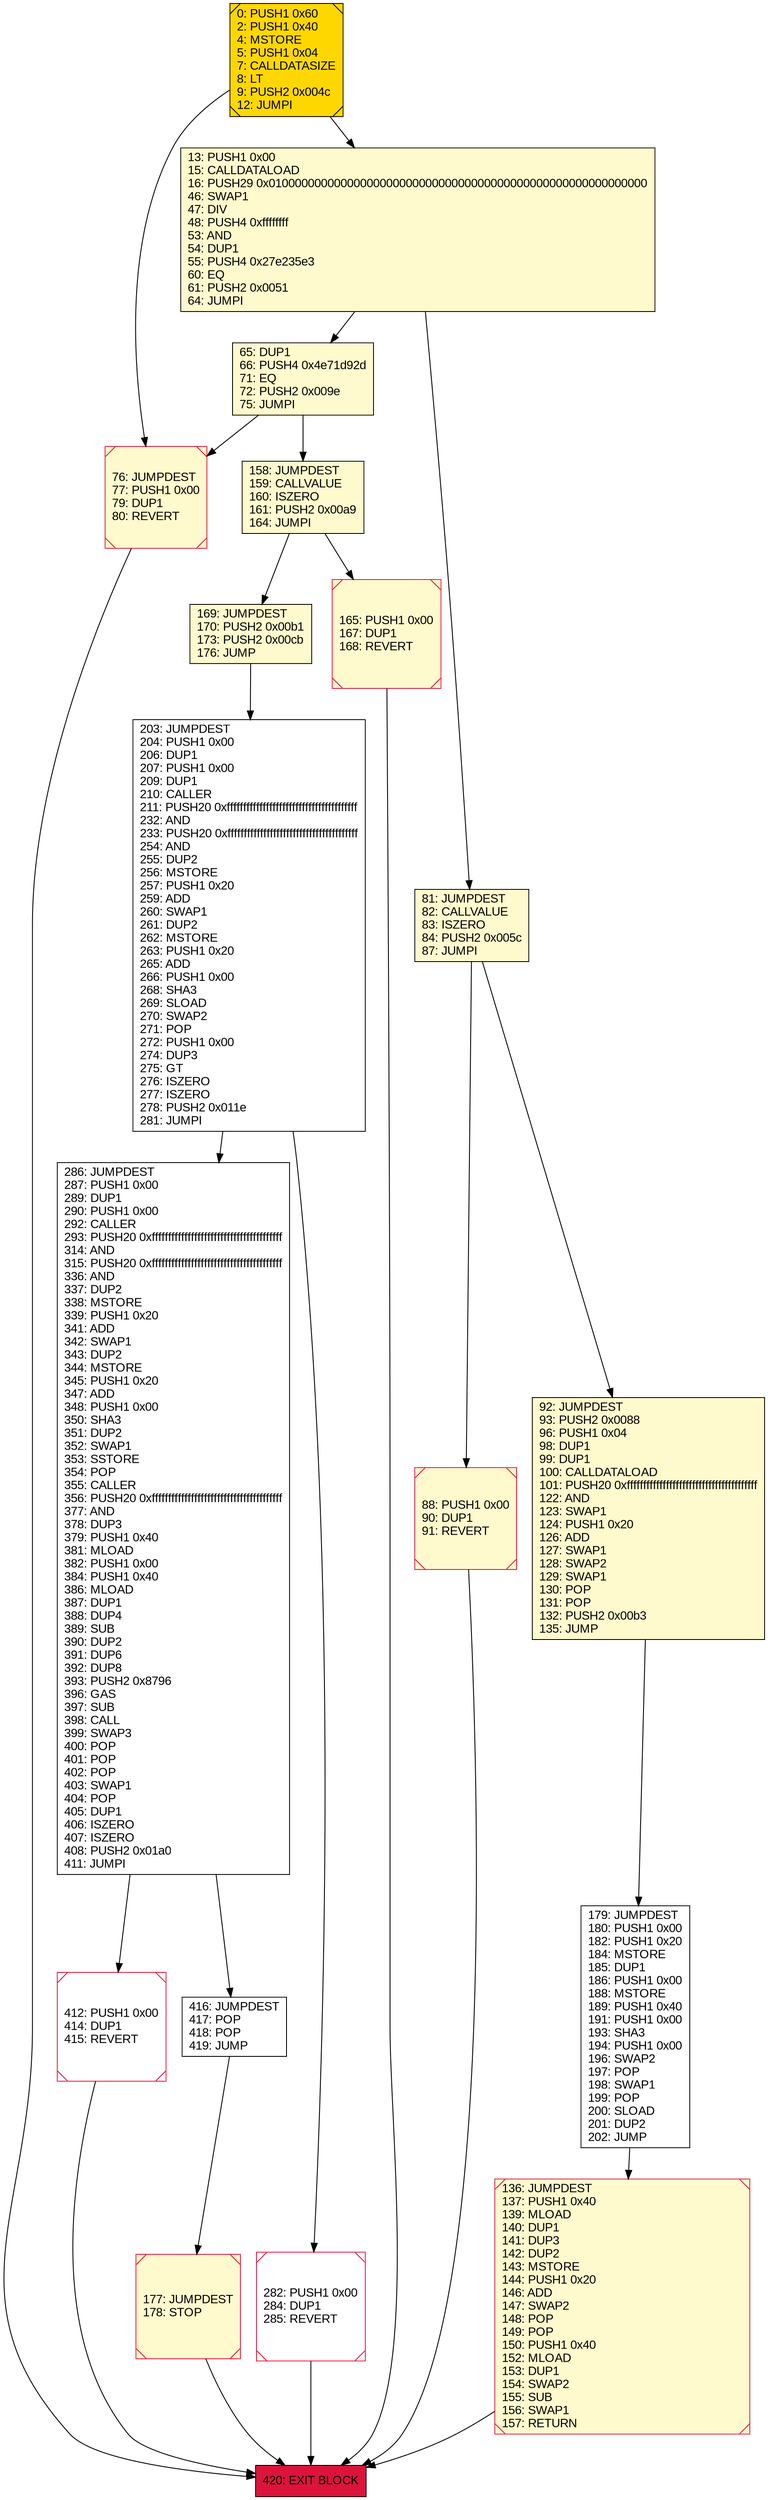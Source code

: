 digraph G {
bgcolor=transparent rankdir=UD;
node [shape=box style=filled color=black fillcolor=white fontname=arial fontcolor=black];
420 [label="420: EXIT BLOCK\l" fillcolor=crimson ];
165 [label="165: PUSH1 0x00\l167: DUP1\l168: REVERT\l" fillcolor=lemonchiffon shape=Msquare color=crimson ];
177 [label="177: JUMPDEST\l178: STOP\l" fillcolor=lemonchiffon shape=Msquare color=crimson ];
0 [label="0: PUSH1 0x60\l2: PUSH1 0x40\l4: MSTORE\l5: PUSH1 0x04\l7: CALLDATASIZE\l8: LT\l9: PUSH2 0x004c\l12: JUMPI\l" fillcolor=lemonchiffon shape=Msquare fillcolor=gold ];
179 [label="179: JUMPDEST\l180: PUSH1 0x00\l182: PUSH1 0x20\l184: MSTORE\l185: DUP1\l186: PUSH1 0x00\l188: MSTORE\l189: PUSH1 0x40\l191: PUSH1 0x00\l193: SHA3\l194: PUSH1 0x00\l196: SWAP2\l197: POP\l198: SWAP1\l199: POP\l200: SLOAD\l201: DUP2\l202: JUMP\l" ];
76 [label="76: JUMPDEST\l77: PUSH1 0x00\l79: DUP1\l80: REVERT\l" fillcolor=lemonchiffon shape=Msquare color=crimson ];
416 [label="416: JUMPDEST\l417: POP\l418: POP\l419: JUMP\l" ];
81 [label="81: JUMPDEST\l82: CALLVALUE\l83: ISZERO\l84: PUSH2 0x005c\l87: JUMPI\l" fillcolor=lemonchiffon ];
203 [label="203: JUMPDEST\l204: PUSH1 0x00\l206: DUP1\l207: PUSH1 0x00\l209: DUP1\l210: CALLER\l211: PUSH20 0xffffffffffffffffffffffffffffffffffffffff\l232: AND\l233: PUSH20 0xffffffffffffffffffffffffffffffffffffffff\l254: AND\l255: DUP2\l256: MSTORE\l257: PUSH1 0x20\l259: ADD\l260: SWAP1\l261: DUP2\l262: MSTORE\l263: PUSH1 0x20\l265: ADD\l266: PUSH1 0x00\l268: SHA3\l269: SLOAD\l270: SWAP2\l271: POP\l272: PUSH1 0x00\l274: DUP3\l275: GT\l276: ISZERO\l277: ISZERO\l278: PUSH2 0x011e\l281: JUMPI\l" ];
158 [label="158: JUMPDEST\l159: CALLVALUE\l160: ISZERO\l161: PUSH2 0x00a9\l164: JUMPI\l" fillcolor=lemonchiffon ];
65 [label="65: DUP1\l66: PUSH4 0x4e71d92d\l71: EQ\l72: PUSH2 0x009e\l75: JUMPI\l" fillcolor=lemonchiffon ];
88 [label="88: PUSH1 0x00\l90: DUP1\l91: REVERT\l" fillcolor=lemonchiffon shape=Msquare color=crimson ];
169 [label="169: JUMPDEST\l170: PUSH2 0x00b1\l173: PUSH2 0x00cb\l176: JUMP\l" fillcolor=lemonchiffon ];
136 [label="136: JUMPDEST\l137: PUSH1 0x40\l139: MLOAD\l140: DUP1\l141: DUP3\l142: DUP2\l143: MSTORE\l144: PUSH1 0x20\l146: ADD\l147: SWAP2\l148: POP\l149: POP\l150: PUSH1 0x40\l152: MLOAD\l153: DUP1\l154: SWAP2\l155: SUB\l156: SWAP1\l157: RETURN\l" fillcolor=lemonchiffon shape=Msquare color=crimson ];
282 [label="282: PUSH1 0x00\l284: DUP1\l285: REVERT\l" shape=Msquare color=crimson ];
13 [label="13: PUSH1 0x00\l15: CALLDATALOAD\l16: PUSH29 0x0100000000000000000000000000000000000000000000000000000000\l46: SWAP1\l47: DIV\l48: PUSH4 0xffffffff\l53: AND\l54: DUP1\l55: PUSH4 0x27e235e3\l60: EQ\l61: PUSH2 0x0051\l64: JUMPI\l" fillcolor=lemonchiffon ];
92 [label="92: JUMPDEST\l93: PUSH2 0x0088\l96: PUSH1 0x04\l98: DUP1\l99: DUP1\l100: CALLDATALOAD\l101: PUSH20 0xffffffffffffffffffffffffffffffffffffffff\l122: AND\l123: SWAP1\l124: PUSH1 0x20\l126: ADD\l127: SWAP1\l128: SWAP2\l129: SWAP1\l130: POP\l131: POP\l132: PUSH2 0x00b3\l135: JUMP\l" fillcolor=lemonchiffon ];
286 [label="286: JUMPDEST\l287: PUSH1 0x00\l289: DUP1\l290: PUSH1 0x00\l292: CALLER\l293: PUSH20 0xffffffffffffffffffffffffffffffffffffffff\l314: AND\l315: PUSH20 0xffffffffffffffffffffffffffffffffffffffff\l336: AND\l337: DUP2\l338: MSTORE\l339: PUSH1 0x20\l341: ADD\l342: SWAP1\l343: DUP2\l344: MSTORE\l345: PUSH1 0x20\l347: ADD\l348: PUSH1 0x00\l350: SHA3\l351: DUP2\l352: SWAP1\l353: SSTORE\l354: POP\l355: CALLER\l356: PUSH20 0xffffffffffffffffffffffffffffffffffffffff\l377: AND\l378: DUP3\l379: PUSH1 0x40\l381: MLOAD\l382: PUSH1 0x00\l384: PUSH1 0x40\l386: MLOAD\l387: DUP1\l388: DUP4\l389: SUB\l390: DUP2\l391: DUP6\l392: DUP8\l393: PUSH2 0x8796\l396: GAS\l397: SUB\l398: CALL\l399: SWAP3\l400: POP\l401: POP\l402: POP\l403: SWAP1\l404: POP\l405: DUP1\l406: ISZERO\l407: ISZERO\l408: PUSH2 0x01a0\l411: JUMPI\l" ];
412 [label="412: PUSH1 0x00\l414: DUP1\l415: REVERT\l" shape=Msquare color=crimson ];
65 -> 158;
177 -> 420;
81 -> 88;
13 -> 65;
81 -> 92;
203 -> 286;
416 -> 177;
158 -> 165;
179 -> 136;
92 -> 179;
412 -> 420;
88 -> 420;
65 -> 76;
136 -> 420;
282 -> 420;
165 -> 420;
286 -> 412;
169 -> 203;
203 -> 282;
13 -> 81;
158 -> 169;
76 -> 420;
0 -> 76;
286 -> 416;
0 -> 13;
}